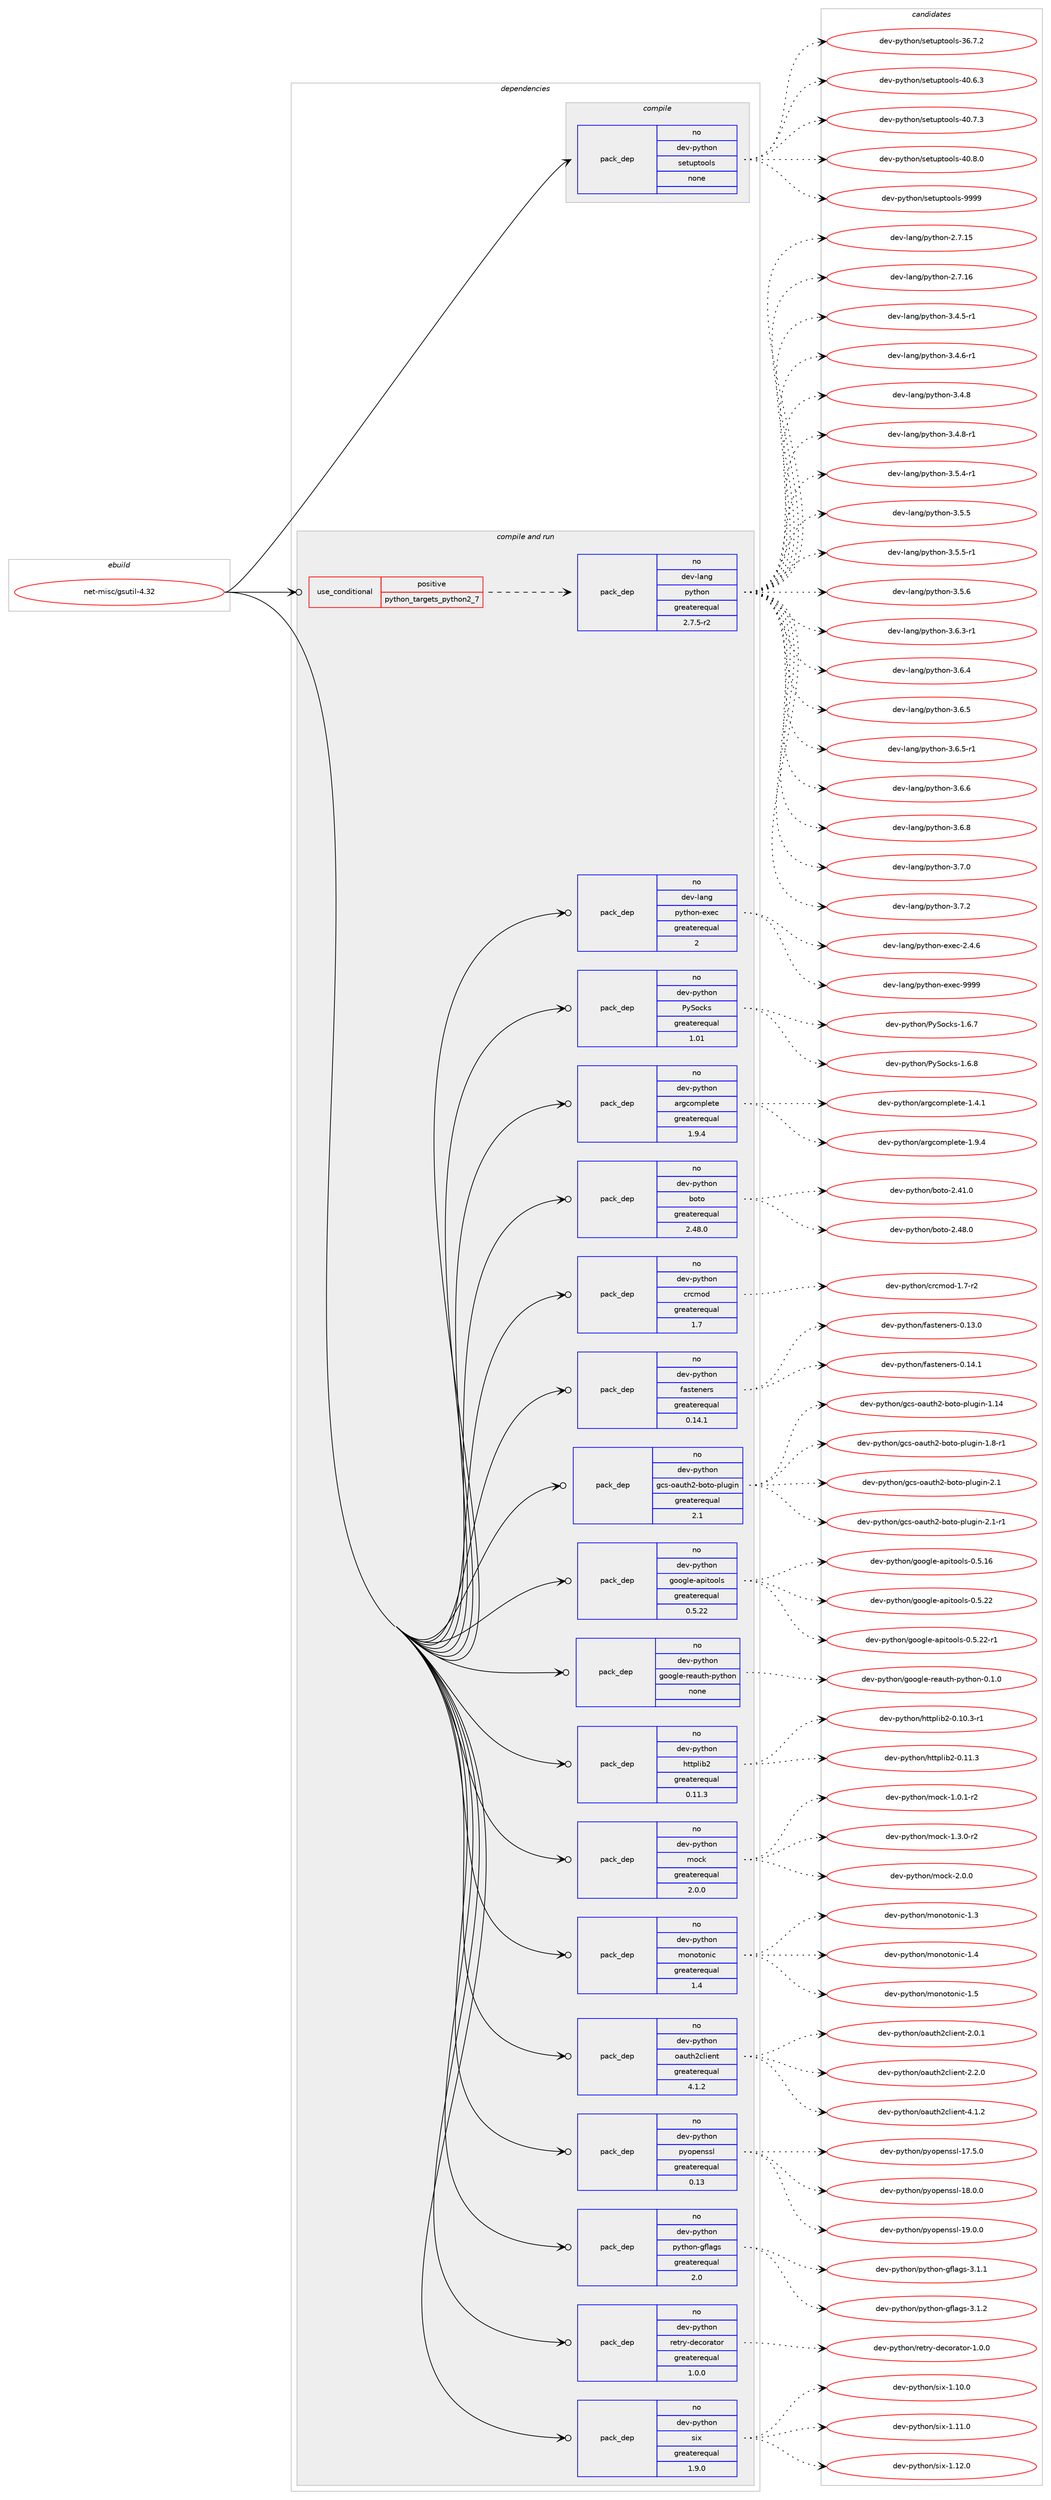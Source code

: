 digraph prolog {

# *************
# Graph options
# *************

newrank=true;
concentrate=true;
compound=true;
graph [rankdir=LR,fontname=Helvetica,fontsize=10,ranksep=1.5];#, ranksep=2.5, nodesep=0.2];
edge  [arrowhead=vee];
node  [fontname=Helvetica,fontsize=10];

# **********
# The ebuild
# **********

subgraph cluster_leftcol {
color=gray;
rank=same;
label=<<i>ebuild</i>>;
id [label="net-misc/gsutil-4.32", color=red, width=4, href="../net-misc/gsutil-4.32.svg"];
}

# ****************
# The dependencies
# ****************

subgraph cluster_midcol {
color=gray;
label=<<i>dependencies</i>>;
subgraph cluster_compile {
fillcolor="#eeeeee";
style=filled;
label=<<i>compile</i>>;
subgraph pack1192542 {
dependency1668022 [label=<<TABLE BORDER="0" CELLBORDER="1" CELLSPACING="0" CELLPADDING="4" WIDTH="220"><TR><TD ROWSPAN="6" CELLPADDING="30">pack_dep</TD></TR><TR><TD WIDTH="110">no</TD></TR><TR><TD>dev-python</TD></TR><TR><TD>setuptools</TD></TR><TR><TD>none</TD></TR><TR><TD></TD></TR></TABLE>>, shape=none, color=blue];
}
id:e -> dependency1668022:w [weight=20,style="solid",arrowhead="vee"];
}
subgraph cluster_compileandrun {
fillcolor="#eeeeee";
style=filled;
label=<<i>compile and run</i>>;
subgraph cond448363 {
dependency1668023 [label=<<TABLE BORDER="0" CELLBORDER="1" CELLSPACING="0" CELLPADDING="4"><TR><TD ROWSPAN="3" CELLPADDING="10">use_conditional</TD></TR><TR><TD>positive</TD></TR><TR><TD>python_targets_python2_7</TD></TR></TABLE>>, shape=none, color=red];
subgraph pack1192543 {
dependency1668024 [label=<<TABLE BORDER="0" CELLBORDER="1" CELLSPACING="0" CELLPADDING="4" WIDTH="220"><TR><TD ROWSPAN="6" CELLPADDING="30">pack_dep</TD></TR><TR><TD WIDTH="110">no</TD></TR><TR><TD>dev-lang</TD></TR><TR><TD>python</TD></TR><TR><TD>greaterequal</TD></TR><TR><TD>2.7.5-r2</TD></TR></TABLE>>, shape=none, color=blue];
}
dependency1668023:e -> dependency1668024:w [weight=20,style="dashed",arrowhead="vee"];
}
id:e -> dependency1668023:w [weight=20,style="solid",arrowhead="odotvee"];
subgraph pack1192544 {
dependency1668025 [label=<<TABLE BORDER="0" CELLBORDER="1" CELLSPACING="0" CELLPADDING="4" WIDTH="220"><TR><TD ROWSPAN="6" CELLPADDING="30">pack_dep</TD></TR><TR><TD WIDTH="110">no</TD></TR><TR><TD>dev-lang</TD></TR><TR><TD>python-exec</TD></TR><TR><TD>greaterequal</TD></TR><TR><TD>2</TD></TR></TABLE>>, shape=none, color=blue];
}
id:e -> dependency1668025:w [weight=20,style="solid",arrowhead="odotvee"];
subgraph pack1192545 {
dependency1668026 [label=<<TABLE BORDER="0" CELLBORDER="1" CELLSPACING="0" CELLPADDING="4" WIDTH="220"><TR><TD ROWSPAN="6" CELLPADDING="30">pack_dep</TD></TR><TR><TD WIDTH="110">no</TD></TR><TR><TD>dev-python</TD></TR><TR><TD>PySocks</TD></TR><TR><TD>greaterequal</TD></TR><TR><TD>1.01</TD></TR></TABLE>>, shape=none, color=blue];
}
id:e -> dependency1668026:w [weight=20,style="solid",arrowhead="odotvee"];
subgraph pack1192546 {
dependency1668027 [label=<<TABLE BORDER="0" CELLBORDER="1" CELLSPACING="0" CELLPADDING="4" WIDTH="220"><TR><TD ROWSPAN="6" CELLPADDING="30">pack_dep</TD></TR><TR><TD WIDTH="110">no</TD></TR><TR><TD>dev-python</TD></TR><TR><TD>argcomplete</TD></TR><TR><TD>greaterequal</TD></TR><TR><TD>1.9.4</TD></TR></TABLE>>, shape=none, color=blue];
}
id:e -> dependency1668027:w [weight=20,style="solid",arrowhead="odotvee"];
subgraph pack1192547 {
dependency1668028 [label=<<TABLE BORDER="0" CELLBORDER="1" CELLSPACING="0" CELLPADDING="4" WIDTH="220"><TR><TD ROWSPAN="6" CELLPADDING="30">pack_dep</TD></TR><TR><TD WIDTH="110">no</TD></TR><TR><TD>dev-python</TD></TR><TR><TD>boto</TD></TR><TR><TD>greaterequal</TD></TR><TR><TD>2.48.0</TD></TR></TABLE>>, shape=none, color=blue];
}
id:e -> dependency1668028:w [weight=20,style="solid",arrowhead="odotvee"];
subgraph pack1192548 {
dependency1668029 [label=<<TABLE BORDER="0" CELLBORDER="1" CELLSPACING="0" CELLPADDING="4" WIDTH="220"><TR><TD ROWSPAN="6" CELLPADDING="30">pack_dep</TD></TR><TR><TD WIDTH="110">no</TD></TR><TR><TD>dev-python</TD></TR><TR><TD>crcmod</TD></TR><TR><TD>greaterequal</TD></TR><TR><TD>1.7</TD></TR></TABLE>>, shape=none, color=blue];
}
id:e -> dependency1668029:w [weight=20,style="solid",arrowhead="odotvee"];
subgraph pack1192549 {
dependency1668030 [label=<<TABLE BORDER="0" CELLBORDER="1" CELLSPACING="0" CELLPADDING="4" WIDTH="220"><TR><TD ROWSPAN="6" CELLPADDING="30">pack_dep</TD></TR><TR><TD WIDTH="110">no</TD></TR><TR><TD>dev-python</TD></TR><TR><TD>fasteners</TD></TR><TR><TD>greaterequal</TD></TR><TR><TD>0.14.1</TD></TR></TABLE>>, shape=none, color=blue];
}
id:e -> dependency1668030:w [weight=20,style="solid",arrowhead="odotvee"];
subgraph pack1192550 {
dependency1668031 [label=<<TABLE BORDER="0" CELLBORDER="1" CELLSPACING="0" CELLPADDING="4" WIDTH="220"><TR><TD ROWSPAN="6" CELLPADDING="30">pack_dep</TD></TR><TR><TD WIDTH="110">no</TD></TR><TR><TD>dev-python</TD></TR><TR><TD>gcs-oauth2-boto-plugin</TD></TR><TR><TD>greaterequal</TD></TR><TR><TD>2.1</TD></TR></TABLE>>, shape=none, color=blue];
}
id:e -> dependency1668031:w [weight=20,style="solid",arrowhead="odotvee"];
subgraph pack1192551 {
dependency1668032 [label=<<TABLE BORDER="0" CELLBORDER="1" CELLSPACING="0" CELLPADDING="4" WIDTH="220"><TR><TD ROWSPAN="6" CELLPADDING="30">pack_dep</TD></TR><TR><TD WIDTH="110">no</TD></TR><TR><TD>dev-python</TD></TR><TR><TD>google-apitools</TD></TR><TR><TD>greaterequal</TD></TR><TR><TD>0.5.22</TD></TR></TABLE>>, shape=none, color=blue];
}
id:e -> dependency1668032:w [weight=20,style="solid",arrowhead="odotvee"];
subgraph pack1192552 {
dependency1668033 [label=<<TABLE BORDER="0" CELLBORDER="1" CELLSPACING="0" CELLPADDING="4" WIDTH="220"><TR><TD ROWSPAN="6" CELLPADDING="30">pack_dep</TD></TR><TR><TD WIDTH="110">no</TD></TR><TR><TD>dev-python</TD></TR><TR><TD>google-reauth-python</TD></TR><TR><TD>none</TD></TR><TR><TD></TD></TR></TABLE>>, shape=none, color=blue];
}
id:e -> dependency1668033:w [weight=20,style="solid",arrowhead="odotvee"];
subgraph pack1192553 {
dependency1668034 [label=<<TABLE BORDER="0" CELLBORDER="1" CELLSPACING="0" CELLPADDING="4" WIDTH="220"><TR><TD ROWSPAN="6" CELLPADDING="30">pack_dep</TD></TR><TR><TD WIDTH="110">no</TD></TR><TR><TD>dev-python</TD></TR><TR><TD>httplib2</TD></TR><TR><TD>greaterequal</TD></TR><TR><TD>0.11.3</TD></TR></TABLE>>, shape=none, color=blue];
}
id:e -> dependency1668034:w [weight=20,style="solid",arrowhead="odotvee"];
subgraph pack1192554 {
dependency1668035 [label=<<TABLE BORDER="0" CELLBORDER="1" CELLSPACING="0" CELLPADDING="4" WIDTH="220"><TR><TD ROWSPAN="6" CELLPADDING="30">pack_dep</TD></TR><TR><TD WIDTH="110">no</TD></TR><TR><TD>dev-python</TD></TR><TR><TD>mock</TD></TR><TR><TD>greaterequal</TD></TR><TR><TD>2.0.0</TD></TR></TABLE>>, shape=none, color=blue];
}
id:e -> dependency1668035:w [weight=20,style="solid",arrowhead="odotvee"];
subgraph pack1192555 {
dependency1668036 [label=<<TABLE BORDER="0" CELLBORDER="1" CELLSPACING="0" CELLPADDING="4" WIDTH="220"><TR><TD ROWSPAN="6" CELLPADDING="30">pack_dep</TD></TR><TR><TD WIDTH="110">no</TD></TR><TR><TD>dev-python</TD></TR><TR><TD>monotonic</TD></TR><TR><TD>greaterequal</TD></TR><TR><TD>1.4</TD></TR></TABLE>>, shape=none, color=blue];
}
id:e -> dependency1668036:w [weight=20,style="solid",arrowhead="odotvee"];
subgraph pack1192556 {
dependency1668037 [label=<<TABLE BORDER="0" CELLBORDER="1" CELLSPACING="0" CELLPADDING="4" WIDTH="220"><TR><TD ROWSPAN="6" CELLPADDING="30">pack_dep</TD></TR><TR><TD WIDTH="110">no</TD></TR><TR><TD>dev-python</TD></TR><TR><TD>oauth2client</TD></TR><TR><TD>greaterequal</TD></TR><TR><TD>4.1.2</TD></TR></TABLE>>, shape=none, color=blue];
}
id:e -> dependency1668037:w [weight=20,style="solid",arrowhead="odotvee"];
subgraph pack1192557 {
dependency1668038 [label=<<TABLE BORDER="0" CELLBORDER="1" CELLSPACING="0" CELLPADDING="4" WIDTH="220"><TR><TD ROWSPAN="6" CELLPADDING="30">pack_dep</TD></TR><TR><TD WIDTH="110">no</TD></TR><TR><TD>dev-python</TD></TR><TR><TD>pyopenssl</TD></TR><TR><TD>greaterequal</TD></TR><TR><TD>0.13</TD></TR></TABLE>>, shape=none, color=blue];
}
id:e -> dependency1668038:w [weight=20,style="solid",arrowhead="odotvee"];
subgraph pack1192558 {
dependency1668039 [label=<<TABLE BORDER="0" CELLBORDER="1" CELLSPACING="0" CELLPADDING="4" WIDTH="220"><TR><TD ROWSPAN="6" CELLPADDING="30">pack_dep</TD></TR><TR><TD WIDTH="110">no</TD></TR><TR><TD>dev-python</TD></TR><TR><TD>python-gflags</TD></TR><TR><TD>greaterequal</TD></TR><TR><TD>2.0</TD></TR></TABLE>>, shape=none, color=blue];
}
id:e -> dependency1668039:w [weight=20,style="solid",arrowhead="odotvee"];
subgraph pack1192559 {
dependency1668040 [label=<<TABLE BORDER="0" CELLBORDER="1" CELLSPACING="0" CELLPADDING="4" WIDTH="220"><TR><TD ROWSPAN="6" CELLPADDING="30">pack_dep</TD></TR><TR><TD WIDTH="110">no</TD></TR><TR><TD>dev-python</TD></TR><TR><TD>retry-decorator</TD></TR><TR><TD>greaterequal</TD></TR><TR><TD>1.0.0</TD></TR></TABLE>>, shape=none, color=blue];
}
id:e -> dependency1668040:w [weight=20,style="solid",arrowhead="odotvee"];
subgraph pack1192560 {
dependency1668041 [label=<<TABLE BORDER="0" CELLBORDER="1" CELLSPACING="0" CELLPADDING="4" WIDTH="220"><TR><TD ROWSPAN="6" CELLPADDING="30">pack_dep</TD></TR><TR><TD WIDTH="110">no</TD></TR><TR><TD>dev-python</TD></TR><TR><TD>six</TD></TR><TR><TD>greaterequal</TD></TR><TR><TD>1.9.0</TD></TR></TABLE>>, shape=none, color=blue];
}
id:e -> dependency1668041:w [weight=20,style="solid",arrowhead="odotvee"];
}
subgraph cluster_run {
fillcolor="#eeeeee";
style=filled;
label=<<i>run</i>>;
}
}

# **************
# The candidates
# **************

subgraph cluster_choices {
rank=same;
color=gray;
label=<<i>candidates</i>>;

subgraph choice1192542 {
color=black;
nodesep=1;
choice100101118451121211161041111104711510111611711211611111110811545515446554650 [label="dev-python/setuptools-36.7.2", color=red, width=4,href="../dev-python/setuptools-36.7.2.svg"];
choice100101118451121211161041111104711510111611711211611111110811545524846544651 [label="dev-python/setuptools-40.6.3", color=red, width=4,href="../dev-python/setuptools-40.6.3.svg"];
choice100101118451121211161041111104711510111611711211611111110811545524846554651 [label="dev-python/setuptools-40.7.3", color=red, width=4,href="../dev-python/setuptools-40.7.3.svg"];
choice100101118451121211161041111104711510111611711211611111110811545524846564648 [label="dev-python/setuptools-40.8.0", color=red, width=4,href="../dev-python/setuptools-40.8.0.svg"];
choice10010111845112121116104111110471151011161171121161111111081154557575757 [label="dev-python/setuptools-9999", color=red, width=4,href="../dev-python/setuptools-9999.svg"];
dependency1668022:e -> choice100101118451121211161041111104711510111611711211611111110811545515446554650:w [style=dotted,weight="100"];
dependency1668022:e -> choice100101118451121211161041111104711510111611711211611111110811545524846544651:w [style=dotted,weight="100"];
dependency1668022:e -> choice100101118451121211161041111104711510111611711211611111110811545524846554651:w [style=dotted,weight="100"];
dependency1668022:e -> choice100101118451121211161041111104711510111611711211611111110811545524846564648:w [style=dotted,weight="100"];
dependency1668022:e -> choice10010111845112121116104111110471151011161171121161111111081154557575757:w [style=dotted,weight="100"];
}
subgraph choice1192543 {
color=black;
nodesep=1;
choice10010111845108971101034711212111610411111045504655464953 [label="dev-lang/python-2.7.15", color=red, width=4,href="../dev-lang/python-2.7.15.svg"];
choice10010111845108971101034711212111610411111045504655464954 [label="dev-lang/python-2.7.16", color=red, width=4,href="../dev-lang/python-2.7.16.svg"];
choice1001011184510897110103471121211161041111104551465246534511449 [label="dev-lang/python-3.4.5-r1", color=red, width=4,href="../dev-lang/python-3.4.5-r1.svg"];
choice1001011184510897110103471121211161041111104551465246544511449 [label="dev-lang/python-3.4.6-r1", color=red, width=4,href="../dev-lang/python-3.4.6-r1.svg"];
choice100101118451089711010347112121116104111110455146524656 [label="dev-lang/python-3.4.8", color=red, width=4,href="../dev-lang/python-3.4.8.svg"];
choice1001011184510897110103471121211161041111104551465246564511449 [label="dev-lang/python-3.4.8-r1", color=red, width=4,href="../dev-lang/python-3.4.8-r1.svg"];
choice1001011184510897110103471121211161041111104551465346524511449 [label="dev-lang/python-3.5.4-r1", color=red, width=4,href="../dev-lang/python-3.5.4-r1.svg"];
choice100101118451089711010347112121116104111110455146534653 [label="dev-lang/python-3.5.5", color=red, width=4,href="../dev-lang/python-3.5.5.svg"];
choice1001011184510897110103471121211161041111104551465346534511449 [label="dev-lang/python-3.5.5-r1", color=red, width=4,href="../dev-lang/python-3.5.5-r1.svg"];
choice100101118451089711010347112121116104111110455146534654 [label="dev-lang/python-3.5.6", color=red, width=4,href="../dev-lang/python-3.5.6.svg"];
choice1001011184510897110103471121211161041111104551465446514511449 [label="dev-lang/python-3.6.3-r1", color=red, width=4,href="../dev-lang/python-3.6.3-r1.svg"];
choice100101118451089711010347112121116104111110455146544652 [label="dev-lang/python-3.6.4", color=red, width=4,href="../dev-lang/python-3.6.4.svg"];
choice100101118451089711010347112121116104111110455146544653 [label="dev-lang/python-3.6.5", color=red, width=4,href="../dev-lang/python-3.6.5.svg"];
choice1001011184510897110103471121211161041111104551465446534511449 [label="dev-lang/python-3.6.5-r1", color=red, width=4,href="../dev-lang/python-3.6.5-r1.svg"];
choice100101118451089711010347112121116104111110455146544654 [label="dev-lang/python-3.6.6", color=red, width=4,href="../dev-lang/python-3.6.6.svg"];
choice100101118451089711010347112121116104111110455146544656 [label="dev-lang/python-3.6.8", color=red, width=4,href="../dev-lang/python-3.6.8.svg"];
choice100101118451089711010347112121116104111110455146554648 [label="dev-lang/python-3.7.0", color=red, width=4,href="../dev-lang/python-3.7.0.svg"];
choice100101118451089711010347112121116104111110455146554650 [label="dev-lang/python-3.7.2", color=red, width=4,href="../dev-lang/python-3.7.2.svg"];
dependency1668024:e -> choice10010111845108971101034711212111610411111045504655464953:w [style=dotted,weight="100"];
dependency1668024:e -> choice10010111845108971101034711212111610411111045504655464954:w [style=dotted,weight="100"];
dependency1668024:e -> choice1001011184510897110103471121211161041111104551465246534511449:w [style=dotted,weight="100"];
dependency1668024:e -> choice1001011184510897110103471121211161041111104551465246544511449:w [style=dotted,weight="100"];
dependency1668024:e -> choice100101118451089711010347112121116104111110455146524656:w [style=dotted,weight="100"];
dependency1668024:e -> choice1001011184510897110103471121211161041111104551465246564511449:w [style=dotted,weight="100"];
dependency1668024:e -> choice1001011184510897110103471121211161041111104551465346524511449:w [style=dotted,weight="100"];
dependency1668024:e -> choice100101118451089711010347112121116104111110455146534653:w [style=dotted,weight="100"];
dependency1668024:e -> choice1001011184510897110103471121211161041111104551465346534511449:w [style=dotted,weight="100"];
dependency1668024:e -> choice100101118451089711010347112121116104111110455146534654:w [style=dotted,weight="100"];
dependency1668024:e -> choice1001011184510897110103471121211161041111104551465446514511449:w [style=dotted,weight="100"];
dependency1668024:e -> choice100101118451089711010347112121116104111110455146544652:w [style=dotted,weight="100"];
dependency1668024:e -> choice100101118451089711010347112121116104111110455146544653:w [style=dotted,weight="100"];
dependency1668024:e -> choice1001011184510897110103471121211161041111104551465446534511449:w [style=dotted,weight="100"];
dependency1668024:e -> choice100101118451089711010347112121116104111110455146544654:w [style=dotted,weight="100"];
dependency1668024:e -> choice100101118451089711010347112121116104111110455146544656:w [style=dotted,weight="100"];
dependency1668024:e -> choice100101118451089711010347112121116104111110455146554648:w [style=dotted,weight="100"];
dependency1668024:e -> choice100101118451089711010347112121116104111110455146554650:w [style=dotted,weight="100"];
}
subgraph choice1192544 {
color=black;
nodesep=1;
choice1001011184510897110103471121211161041111104510112010199455046524654 [label="dev-lang/python-exec-2.4.6", color=red, width=4,href="../dev-lang/python-exec-2.4.6.svg"];
choice10010111845108971101034711212111610411111045101120101994557575757 [label="dev-lang/python-exec-9999", color=red, width=4,href="../dev-lang/python-exec-9999.svg"];
dependency1668025:e -> choice1001011184510897110103471121211161041111104510112010199455046524654:w [style=dotted,weight="100"];
dependency1668025:e -> choice10010111845108971101034711212111610411111045101120101994557575757:w [style=dotted,weight="100"];
}
subgraph choice1192545 {
color=black;
nodesep=1;
choice1001011184511212111610411111047801218311199107115454946544655 [label="dev-python/PySocks-1.6.7", color=red, width=4,href="../dev-python/PySocks-1.6.7.svg"];
choice1001011184511212111610411111047801218311199107115454946544656 [label="dev-python/PySocks-1.6.8", color=red, width=4,href="../dev-python/PySocks-1.6.8.svg"];
dependency1668026:e -> choice1001011184511212111610411111047801218311199107115454946544655:w [style=dotted,weight="100"];
dependency1668026:e -> choice1001011184511212111610411111047801218311199107115454946544656:w [style=dotted,weight="100"];
}
subgraph choice1192546 {
color=black;
nodesep=1;
choice10010111845112121116104111110479711410399111109112108101116101454946524649 [label="dev-python/argcomplete-1.4.1", color=red, width=4,href="../dev-python/argcomplete-1.4.1.svg"];
choice10010111845112121116104111110479711410399111109112108101116101454946574652 [label="dev-python/argcomplete-1.9.4", color=red, width=4,href="../dev-python/argcomplete-1.9.4.svg"];
dependency1668027:e -> choice10010111845112121116104111110479711410399111109112108101116101454946524649:w [style=dotted,weight="100"];
dependency1668027:e -> choice10010111845112121116104111110479711410399111109112108101116101454946574652:w [style=dotted,weight="100"];
}
subgraph choice1192547 {
color=black;
nodesep=1;
choice10010111845112121116104111110479811111611145504652494648 [label="dev-python/boto-2.41.0", color=red, width=4,href="../dev-python/boto-2.41.0.svg"];
choice10010111845112121116104111110479811111611145504652564648 [label="dev-python/boto-2.48.0", color=red, width=4,href="../dev-python/boto-2.48.0.svg"];
dependency1668028:e -> choice10010111845112121116104111110479811111611145504652494648:w [style=dotted,weight="100"];
dependency1668028:e -> choice10010111845112121116104111110479811111611145504652564648:w [style=dotted,weight="100"];
}
subgraph choice1192548 {
color=black;
nodesep=1;
choice10010111845112121116104111110479911499109111100454946554511450 [label="dev-python/crcmod-1.7-r2", color=red, width=4,href="../dev-python/crcmod-1.7-r2.svg"];
dependency1668029:e -> choice10010111845112121116104111110479911499109111100454946554511450:w [style=dotted,weight="100"];
}
subgraph choice1192549 {
color=black;
nodesep=1;
choice10010111845112121116104111110471029711511610111010111411545484649514648 [label="dev-python/fasteners-0.13.0", color=red, width=4,href="../dev-python/fasteners-0.13.0.svg"];
choice10010111845112121116104111110471029711511610111010111411545484649524649 [label="dev-python/fasteners-0.14.1", color=red, width=4,href="../dev-python/fasteners-0.14.1.svg"];
dependency1668030:e -> choice10010111845112121116104111110471029711511610111010111411545484649514648:w [style=dotted,weight="100"];
dependency1668030:e -> choice10010111845112121116104111110471029711511610111010111411545484649524649:w [style=dotted,weight="100"];
}
subgraph choice1192550 {
color=black;
nodesep=1;
choice1001011184511212111610411111047103991154511197117116104504598111116111451121081171031051104549464952 [label="dev-python/gcs-oauth2-boto-plugin-1.14", color=red, width=4,href="../dev-python/gcs-oauth2-boto-plugin-1.14.svg"];
choice100101118451121211161041111104710399115451119711711610450459811111611145112108117103105110454946564511449 [label="dev-python/gcs-oauth2-boto-plugin-1.8-r1", color=red, width=4,href="../dev-python/gcs-oauth2-boto-plugin-1.8-r1.svg"];
choice10010111845112121116104111110471039911545111971171161045045981111161114511210811710310511045504649 [label="dev-python/gcs-oauth2-boto-plugin-2.1", color=red, width=4,href="../dev-python/gcs-oauth2-boto-plugin-2.1.svg"];
choice100101118451121211161041111104710399115451119711711610450459811111611145112108117103105110455046494511449 [label="dev-python/gcs-oauth2-boto-plugin-2.1-r1", color=red, width=4,href="../dev-python/gcs-oauth2-boto-plugin-2.1-r1.svg"];
dependency1668031:e -> choice1001011184511212111610411111047103991154511197117116104504598111116111451121081171031051104549464952:w [style=dotted,weight="100"];
dependency1668031:e -> choice100101118451121211161041111104710399115451119711711610450459811111611145112108117103105110454946564511449:w [style=dotted,weight="100"];
dependency1668031:e -> choice10010111845112121116104111110471039911545111971171161045045981111161114511210811710310511045504649:w [style=dotted,weight="100"];
dependency1668031:e -> choice100101118451121211161041111104710399115451119711711610450459811111611145112108117103105110455046494511449:w [style=dotted,weight="100"];
}
subgraph choice1192551 {
color=black;
nodesep=1;
choice1001011184511212111610411111047103111111103108101459711210511611111110811545484653464954 [label="dev-python/google-apitools-0.5.16", color=red, width=4,href="../dev-python/google-apitools-0.5.16.svg"];
choice1001011184511212111610411111047103111111103108101459711210511611111110811545484653465050 [label="dev-python/google-apitools-0.5.22", color=red, width=4,href="../dev-python/google-apitools-0.5.22.svg"];
choice10010111845112121116104111110471031111111031081014597112105116111111108115454846534650504511449 [label="dev-python/google-apitools-0.5.22-r1", color=red, width=4,href="../dev-python/google-apitools-0.5.22-r1.svg"];
dependency1668032:e -> choice1001011184511212111610411111047103111111103108101459711210511611111110811545484653464954:w [style=dotted,weight="100"];
dependency1668032:e -> choice1001011184511212111610411111047103111111103108101459711210511611111110811545484653465050:w [style=dotted,weight="100"];
dependency1668032:e -> choice10010111845112121116104111110471031111111031081014597112105116111111108115454846534650504511449:w [style=dotted,weight="100"];
}
subgraph choice1192552 {
color=black;
nodesep=1;
choice1001011184511212111610411111047103111111103108101451141019711711610445112121116104111110454846494648 [label="dev-python/google-reauth-python-0.1.0", color=red, width=4,href="../dev-python/google-reauth-python-0.1.0.svg"];
dependency1668033:e -> choice1001011184511212111610411111047103111111103108101451141019711711610445112121116104111110454846494648:w [style=dotted,weight="100"];
}
subgraph choice1192553 {
color=black;
nodesep=1;
choice10010111845112121116104111110471041161161121081059850454846494846514511449 [label="dev-python/httplib2-0.10.3-r1", color=red, width=4,href="../dev-python/httplib2-0.10.3-r1.svg"];
choice1001011184511212111610411111047104116116112108105985045484649494651 [label="dev-python/httplib2-0.11.3", color=red, width=4,href="../dev-python/httplib2-0.11.3.svg"];
dependency1668034:e -> choice10010111845112121116104111110471041161161121081059850454846494846514511449:w [style=dotted,weight="100"];
dependency1668034:e -> choice1001011184511212111610411111047104116116112108105985045484649494651:w [style=dotted,weight="100"];
}
subgraph choice1192554 {
color=black;
nodesep=1;
choice1001011184511212111610411111047109111991074549464846494511450 [label="dev-python/mock-1.0.1-r2", color=red, width=4,href="../dev-python/mock-1.0.1-r2.svg"];
choice1001011184511212111610411111047109111991074549465146484511450 [label="dev-python/mock-1.3.0-r2", color=red, width=4,href="../dev-python/mock-1.3.0-r2.svg"];
choice100101118451121211161041111104710911199107455046484648 [label="dev-python/mock-2.0.0", color=red, width=4,href="../dev-python/mock-2.0.0.svg"];
dependency1668035:e -> choice1001011184511212111610411111047109111991074549464846494511450:w [style=dotted,weight="100"];
dependency1668035:e -> choice1001011184511212111610411111047109111991074549465146484511450:w [style=dotted,weight="100"];
dependency1668035:e -> choice100101118451121211161041111104710911199107455046484648:w [style=dotted,weight="100"];
}
subgraph choice1192555 {
color=black;
nodesep=1;
choice10010111845112121116104111110471091111101111161111101059945494651 [label="dev-python/monotonic-1.3", color=red, width=4,href="../dev-python/monotonic-1.3.svg"];
choice10010111845112121116104111110471091111101111161111101059945494652 [label="dev-python/monotonic-1.4", color=red, width=4,href="../dev-python/monotonic-1.4.svg"];
choice10010111845112121116104111110471091111101111161111101059945494653 [label="dev-python/monotonic-1.5", color=red, width=4,href="../dev-python/monotonic-1.5.svg"];
dependency1668036:e -> choice10010111845112121116104111110471091111101111161111101059945494651:w [style=dotted,weight="100"];
dependency1668036:e -> choice10010111845112121116104111110471091111101111161111101059945494652:w [style=dotted,weight="100"];
dependency1668036:e -> choice10010111845112121116104111110471091111101111161111101059945494653:w [style=dotted,weight="100"];
}
subgraph choice1192556 {
color=black;
nodesep=1;
choice1001011184511212111610411111047111971171161045099108105101110116455046484649 [label="dev-python/oauth2client-2.0.1", color=red, width=4,href="../dev-python/oauth2client-2.0.1.svg"];
choice1001011184511212111610411111047111971171161045099108105101110116455046504648 [label="dev-python/oauth2client-2.2.0", color=red, width=4,href="../dev-python/oauth2client-2.2.0.svg"];
choice1001011184511212111610411111047111971171161045099108105101110116455246494650 [label="dev-python/oauth2client-4.1.2", color=red, width=4,href="../dev-python/oauth2client-4.1.2.svg"];
dependency1668037:e -> choice1001011184511212111610411111047111971171161045099108105101110116455046484649:w [style=dotted,weight="100"];
dependency1668037:e -> choice1001011184511212111610411111047111971171161045099108105101110116455046504648:w [style=dotted,weight="100"];
dependency1668037:e -> choice1001011184511212111610411111047111971171161045099108105101110116455246494650:w [style=dotted,weight="100"];
}
subgraph choice1192557 {
color=black;
nodesep=1;
choice100101118451121211161041111104711212111111210111011511510845495546534648 [label="dev-python/pyopenssl-17.5.0", color=red, width=4,href="../dev-python/pyopenssl-17.5.0.svg"];
choice100101118451121211161041111104711212111111210111011511510845495646484648 [label="dev-python/pyopenssl-18.0.0", color=red, width=4,href="../dev-python/pyopenssl-18.0.0.svg"];
choice100101118451121211161041111104711212111111210111011511510845495746484648 [label="dev-python/pyopenssl-19.0.0", color=red, width=4,href="../dev-python/pyopenssl-19.0.0.svg"];
dependency1668038:e -> choice100101118451121211161041111104711212111111210111011511510845495546534648:w [style=dotted,weight="100"];
dependency1668038:e -> choice100101118451121211161041111104711212111111210111011511510845495646484648:w [style=dotted,weight="100"];
dependency1668038:e -> choice100101118451121211161041111104711212111111210111011511510845495746484648:w [style=dotted,weight="100"];
}
subgraph choice1192558 {
color=black;
nodesep=1;
choice10010111845112121116104111110471121211161041111104510310210897103115455146494649 [label="dev-python/python-gflags-3.1.1", color=red, width=4,href="../dev-python/python-gflags-3.1.1.svg"];
choice10010111845112121116104111110471121211161041111104510310210897103115455146494650 [label="dev-python/python-gflags-3.1.2", color=red, width=4,href="../dev-python/python-gflags-3.1.2.svg"];
dependency1668039:e -> choice10010111845112121116104111110471121211161041111104510310210897103115455146494649:w [style=dotted,weight="100"];
dependency1668039:e -> choice10010111845112121116104111110471121211161041111104510310210897103115455146494650:w [style=dotted,weight="100"];
}
subgraph choice1192559 {
color=black;
nodesep=1;
choice1001011184511212111610411111047114101116114121451001019911111497116111114454946484648 [label="dev-python/retry-decorator-1.0.0", color=red, width=4,href="../dev-python/retry-decorator-1.0.0.svg"];
dependency1668040:e -> choice1001011184511212111610411111047114101116114121451001019911111497116111114454946484648:w [style=dotted,weight="100"];
}
subgraph choice1192560 {
color=black;
nodesep=1;
choice100101118451121211161041111104711510512045494649484648 [label="dev-python/six-1.10.0", color=red, width=4,href="../dev-python/six-1.10.0.svg"];
choice100101118451121211161041111104711510512045494649494648 [label="dev-python/six-1.11.0", color=red, width=4,href="../dev-python/six-1.11.0.svg"];
choice100101118451121211161041111104711510512045494649504648 [label="dev-python/six-1.12.0", color=red, width=4,href="../dev-python/six-1.12.0.svg"];
dependency1668041:e -> choice100101118451121211161041111104711510512045494649484648:w [style=dotted,weight="100"];
dependency1668041:e -> choice100101118451121211161041111104711510512045494649494648:w [style=dotted,weight="100"];
dependency1668041:e -> choice100101118451121211161041111104711510512045494649504648:w [style=dotted,weight="100"];
}
}

}

